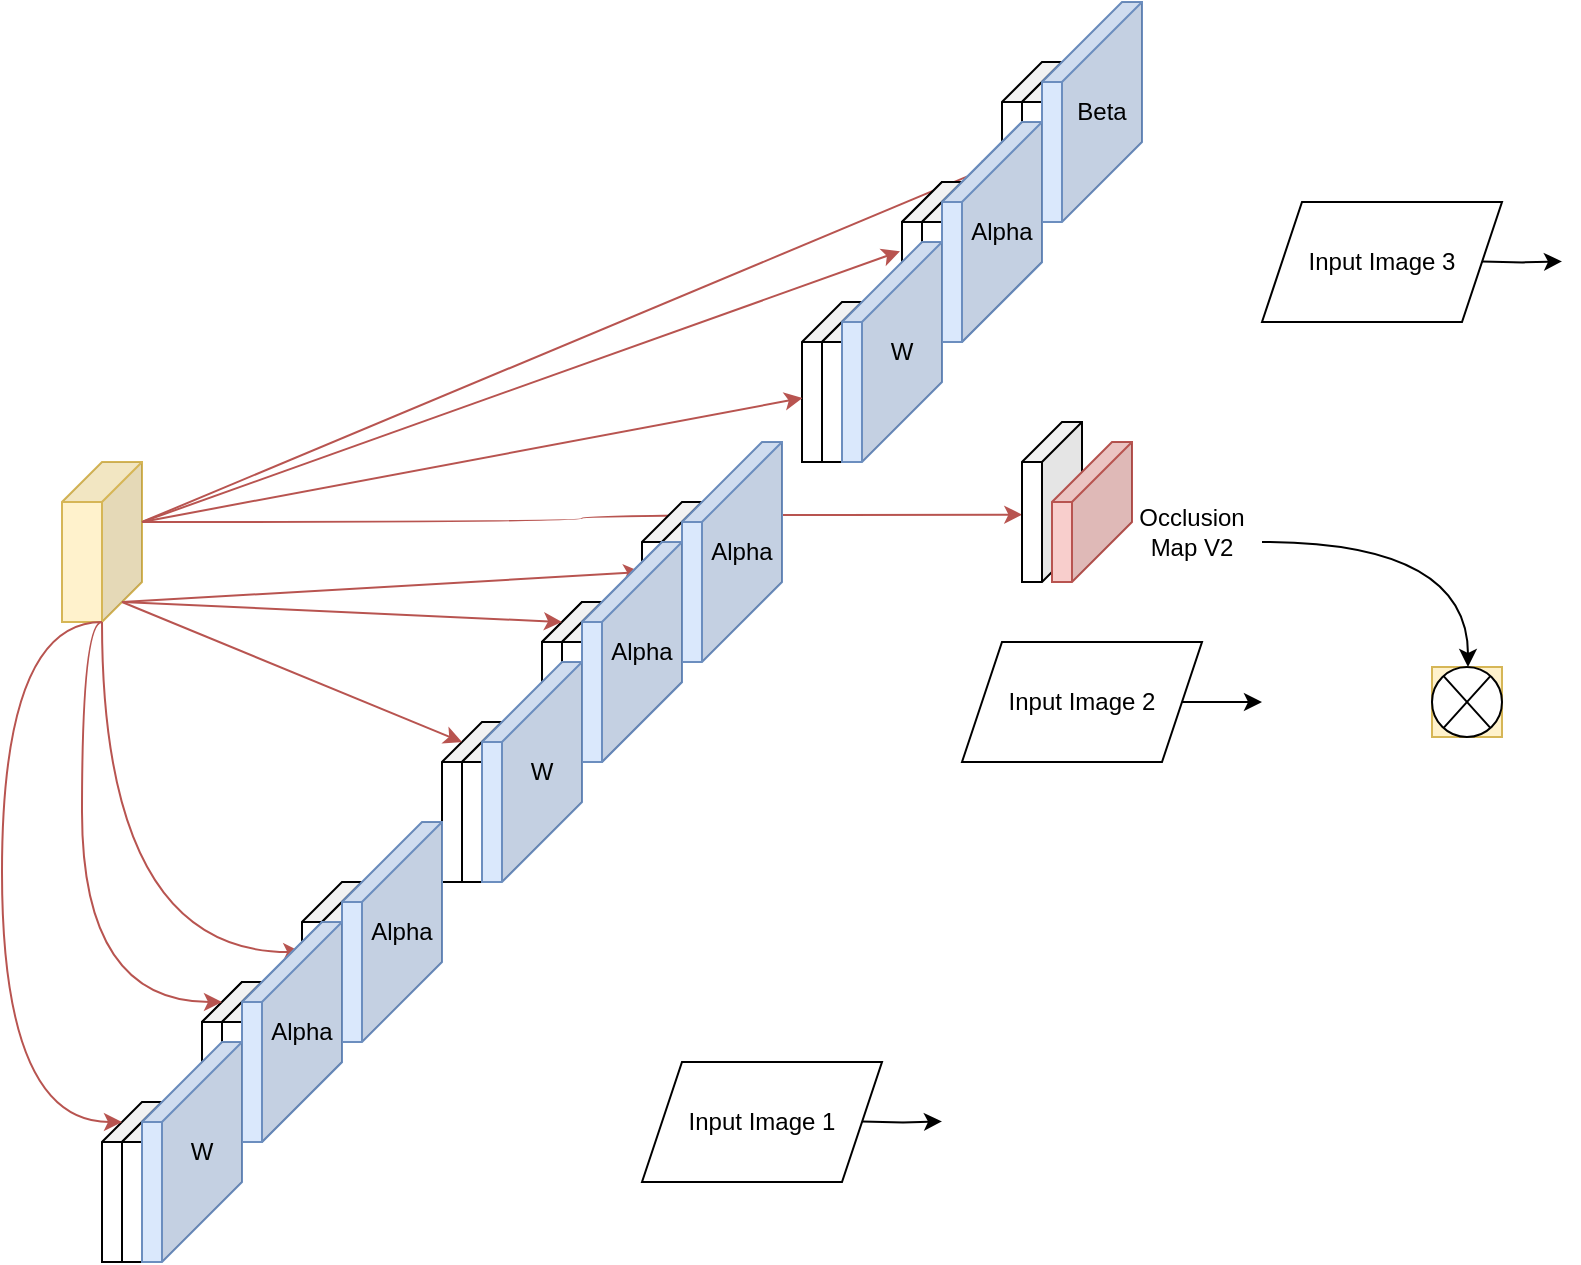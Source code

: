 <mxfile version="22.1.8" type="github">
  <diagram name="Page-1" id="FFOl_XfUAIFha1XQiT5Q">
    <mxGraphModel dx="1186" dy="763" grid="1" gridSize="10" guides="1" tooltips="1" connect="1" arrows="1" fold="1" page="1" pageScale="1" pageWidth="850" pageHeight="1100" math="0" shadow="0">
      <root>
        <mxCell id="0" />
        <mxCell id="1" parent="0" />
        <mxCell id="crxs3H_6sMDH6rDQFt8F-13" value="" style="endArrow=classic;html=1;rounded=0;entryX=0.995;entryY=0.579;entryDx=0;entryDy=0;entryPerimeter=0;fillColor=#f8cecc;strokeColor=#b85450;exitX=0;exitY=0;exitDx=0;exitDy=30;exitPerimeter=0;edgeStyle=orthogonalEdgeStyle;curved=1;" edge="1" parent="1" source="crxs3H_6sMDH6rDQFt8F-1" target="crxs3H_6sMDH6rDQFt8F-10">
          <mxGeometry width="50" height="50" relative="1" as="geometry">
            <mxPoint x="296.9" y="230" as="sourcePoint" />
            <mxPoint x="509.98" y="284.64" as="targetPoint" />
          </mxGeometry>
        </mxCell>
        <mxCell id="crxs3H_6sMDH6rDQFt8F-83" value="" style="endArrow=classic;html=1;rounded=0;exitX=0;exitY=0;exitDx=0;exitDy=30;exitPerimeter=0;entryX=0;entryY=0;entryDx=30.0;entryDy=50;entryPerimeter=0;fillColor=#f8cecc;strokeColor=#b85450;" edge="1" parent="1" source="crxs3H_6sMDH6rDQFt8F-1" target="crxs3H_6sMDH6rDQFt8F-29">
          <mxGeometry width="50" height="50" relative="1" as="geometry">
            <mxPoint x="240" y="210" as="sourcePoint" />
            <mxPoint x="520" y="95" as="targetPoint" />
          </mxGeometry>
        </mxCell>
        <mxCell id="crxs3H_6sMDH6rDQFt8F-76" value="" style="endArrow=classic;html=1;rounded=0;entryX=1.013;entryY=0.438;entryDx=0;entryDy=0;entryPerimeter=0;exitX=0;exitY=0;exitDx=10;exitDy=70;exitPerimeter=0;fillColor=#f8cecc;strokeColor=#b85450;" edge="1" target="crxs3H_6sMDH6rDQFt8F-78" parent="1" source="crxs3H_6sMDH6rDQFt8F-1">
          <mxGeometry width="50" height="50" relative="1" as="geometry">
            <mxPoint x="230" y="240" as="sourcePoint" />
            <mxPoint x="430" y="330" as="targetPoint" />
          </mxGeometry>
        </mxCell>
        <mxCell id="crxs3H_6sMDH6rDQFt8F-71" value="" style="group" vertex="1" connectable="0" parent="1">
          <mxGeometry x="300" y="190" width="320" height="130" as="geometry" />
        </mxCell>
        <mxCell id="crxs3H_6sMDH6rDQFt8F-10" value="" style="shape=cube;whiteSpace=wrap;html=1;boundedLbl=1;backgroundOutline=1;darkOpacity=0.05;darkOpacity2=0.1;flipH=1;" vertex="1" parent="crxs3H_6sMDH6rDQFt8F-71">
          <mxGeometry x="230" y="50" width="30" height="80" as="geometry" />
        </mxCell>
        <mxCell id="crxs3H_6sMDH6rDQFt8F-5" value="" style="shape=cube;whiteSpace=wrap;html=1;boundedLbl=1;backgroundOutline=1;darkOpacity=0.05;darkOpacity2=0.1;flipH=1;fillColor=#f8cecc;strokeColor=#b85450;size=30;" vertex="1" parent="crxs3H_6sMDH6rDQFt8F-71">
          <mxGeometry x="245" y="60" width="40" height="70" as="geometry" />
        </mxCell>
        <mxCell id="crxs3H_6sMDH6rDQFt8F-156" value="Occlusion Map V2" style="text;html=1;strokeColor=none;fillColor=none;align=center;verticalAlign=middle;whiteSpace=wrap;rounded=0;" vertex="1" parent="crxs3H_6sMDH6rDQFt8F-71">
          <mxGeometry x="285" y="90" width="60" height="30" as="geometry" />
        </mxCell>
        <mxCell id="crxs3H_6sMDH6rDQFt8F-50" value="" style="group" vertex="1" connectable="0" parent="1">
          <mxGeometry x="420" y="30" width="180" height="230" as="geometry" />
        </mxCell>
        <mxCell id="crxs3H_6sMDH6rDQFt8F-28" value="" style="group" vertex="1" connectable="0" parent="crxs3H_6sMDH6rDQFt8F-50">
          <mxGeometry x="100" width="70" height="110" as="geometry" />
        </mxCell>
        <mxCell id="crxs3H_6sMDH6rDQFt8F-29" value="" style="shape=cube;whiteSpace=wrap;html=1;boundedLbl=1;backgroundOutline=1;darkOpacity=0.05;darkOpacity2=0.1;flipH=1;" vertex="1" parent="crxs3H_6sMDH6rDQFt8F-28">
          <mxGeometry y="30" width="30" height="80" as="geometry" />
        </mxCell>
        <mxCell id="crxs3H_6sMDH6rDQFt8F-30" value="" style="shape=cube;whiteSpace=wrap;html=1;boundedLbl=1;backgroundOutline=1;darkOpacity=0.05;darkOpacity2=0.1;flipH=1;" vertex="1" parent="crxs3H_6sMDH6rDQFt8F-28">
          <mxGeometry x="10" y="30" width="30" height="80" as="geometry" />
        </mxCell>
        <mxCell id="crxs3H_6sMDH6rDQFt8F-31" value="" style="shape=cube;whiteSpace=wrap;html=1;boundedLbl=1;backgroundOutline=1;darkOpacity=0.05;darkOpacity2=0.1;flipH=1;size=40;fillColor=#dae8fc;strokeColor=#6c8ebf;" vertex="1" parent="crxs3H_6sMDH6rDQFt8F-28">
          <mxGeometry x="20" width="50" height="110" as="geometry" />
        </mxCell>
        <mxCell id="crxs3H_6sMDH6rDQFt8F-47" value="Beta" style="text;html=1;strokeColor=none;fillColor=none;align=center;verticalAlign=middle;whiteSpace=wrap;rounded=0;" vertex="1" parent="crxs3H_6sMDH6rDQFt8F-28">
          <mxGeometry x="30" y="45" width="40" height="20" as="geometry" />
        </mxCell>
        <mxCell id="crxs3H_6sMDH6rDQFt8F-32" value="" style="group" vertex="1" connectable="0" parent="crxs3H_6sMDH6rDQFt8F-50">
          <mxGeometry x="50" y="60" width="80" height="110" as="geometry" />
        </mxCell>
        <mxCell id="crxs3H_6sMDH6rDQFt8F-33" value="" style="shape=cube;whiteSpace=wrap;html=1;boundedLbl=1;backgroundOutline=1;darkOpacity=0.05;darkOpacity2=0.1;flipH=1;" vertex="1" parent="crxs3H_6sMDH6rDQFt8F-32">
          <mxGeometry y="30" width="30" height="80" as="geometry" />
        </mxCell>
        <mxCell id="crxs3H_6sMDH6rDQFt8F-34" value="" style="shape=cube;whiteSpace=wrap;html=1;boundedLbl=1;backgroundOutline=1;darkOpacity=0.05;darkOpacity2=0.1;flipH=1;" vertex="1" parent="crxs3H_6sMDH6rDQFt8F-32">
          <mxGeometry x="10" y="30" width="30" height="80" as="geometry" />
        </mxCell>
        <mxCell id="crxs3H_6sMDH6rDQFt8F-35" value="" style="shape=cube;whiteSpace=wrap;html=1;boundedLbl=1;backgroundOutline=1;darkOpacity=0.05;darkOpacity2=0.1;flipH=1;size=40;fillColor=#dae8fc;strokeColor=#6c8ebf;" vertex="1" parent="crxs3H_6sMDH6rDQFt8F-32">
          <mxGeometry x="20" width="50" height="110" as="geometry" />
        </mxCell>
        <mxCell id="crxs3H_6sMDH6rDQFt8F-42" value="" style="group" vertex="1" connectable="0" parent="crxs3H_6sMDH6rDQFt8F-32">
          <mxGeometry width="80" height="110" as="geometry" />
        </mxCell>
        <mxCell id="crxs3H_6sMDH6rDQFt8F-43" value="" style="shape=cube;whiteSpace=wrap;html=1;boundedLbl=1;backgroundOutline=1;darkOpacity=0.05;darkOpacity2=0.1;flipH=1;" vertex="1" parent="crxs3H_6sMDH6rDQFt8F-42">
          <mxGeometry y="30" width="30" height="80" as="geometry" />
        </mxCell>
        <mxCell id="crxs3H_6sMDH6rDQFt8F-44" value="" style="shape=cube;whiteSpace=wrap;html=1;boundedLbl=1;backgroundOutline=1;darkOpacity=0.05;darkOpacity2=0.1;flipH=1;" vertex="1" parent="crxs3H_6sMDH6rDQFt8F-42">
          <mxGeometry x="10" y="30" width="30" height="80" as="geometry" />
        </mxCell>
        <mxCell id="crxs3H_6sMDH6rDQFt8F-45" value="" style="shape=cube;whiteSpace=wrap;html=1;boundedLbl=1;backgroundOutline=1;darkOpacity=0.05;darkOpacity2=0.1;flipH=1;size=40;fillColor=#dae8fc;strokeColor=#6c8ebf;" vertex="1" parent="crxs3H_6sMDH6rDQFt8F-42">
          <mxGeometry x="20" width="50" height="110" as="geometry" />
        </mxCell>
        <mxCell id="crxs3H_6sMDH6rDQFt8F-46" value="Alpha" style="text;html=1;strokeColor=none;fillColor=none;align=center;verticalAlign=middle;whiteSpace=wrap;rounded=0;" vertex="1" parent="crxs3H_6sMDH6rDQFt8F-42">
          <mxGeometry x="30" y="45" width="40" height="20" as="geometry" />
        </mxCell>
        <mxCell id="crxs3H_6sMDH6rDQFt8F-36" value="" style="group" vertex="1" connectable="0" parent="crxs3H_6sMDH6rDQFt8F-50">
          <mxGeometry y="120" width="80" height="110" as="geometry" />
        </mxCell>
        <mxCell id="crxs3H_6sMDH6rDQFt8F-37" value="" style="shape=cube;whiteSpace=wrap;html=1;boundedLbl=1;backgroundOutline=1;darkOpacity=0.05;darkOpacity2=0.1;flipH=1;" vertex="1" parent="crxs3H_6sMDH6rDQFt8F-36">
          <mxGeometry y="30" width="30" height="80" as="geometry" />
        </mxCell>
        <mxCell id="crxs3H_6sMDH6rDQFt8F-38" value="" style="shape=cube;whiteSpace=wrap;html=1;boundedLbl=1;backgroundOutline=1;darkOpacity=0.05;darkOpacity2=0.1;flipH=1;" vertex="1" parent="crxs3H_6sMDH6rDQFt8F-36">
          <mxGeometry x="10" y="30" width="30" height="80" as="geometry" />
        </mxCell>
        <mxCell id="crxs3H_6sMDH6rDQFt8F-39" value="" style="shape=cube;whiteSpace=wrap;html=1;boundedLbl=1;backgroundOutline=1;darkOpacity=0.05;darkOpacity2=0.1;flipH=1;size=40;fillColor=#dae8fc;strokeColor=#6c8ebf;" vertex="1" parent="crxs3H_6sMDH6rDQFt8F-36">
          <mxGeometry x="20" width="50" height="110" as="geometry" />
        </mxCell>
        <mxCell id="crxs3H_6sMDH6rDQFt8F-40" value="W" style="text;html=1;strokeColor=none;fillColor=none;align=center;verticalAlign=middle;whiteSpace=wrap;rounded=0;" vertex="1" parent="crxs3H_6sMDH6rDQFt8F-36">
          <mxGeometry x="30" y="45" width="40" height="20" as="geometry" />
        </mxCell>
        <mxCell id="crxs3H_6sMDH6rDQFt8F-51" value="" style="group" vertex="1" connectable="0" parent="1">
          <mxGeometry x="240" y="240" width="190" height="230" as="geometry" />
        </mxCell>
        <mxCell id="crxs3H_6sMDH6rDQFt8F-52" value="" style="group" vertex="1" connectable="0" parent="crxs3H_6sMDH6rDQFt8F-51">
          <mxGeometry x="100" width="80" height="120" as="geometry" />
        </mxCell>
        <mxCell id="crxs3H_6sMDH6rDQFt8F-56" value="Beta" style="text;html=1;strokeColor=none;fillColor=none;align=center;verticalAlign=middle;whiteSpace=wrap;rounded=0;" vertex="1" parent="crxs3H_6sMDH6rDQFt8F-52">
          <mxGeometry x="30" y="45" width="40" height="20" as="geometry" />
        </mxCell>
        <mxCell id="crxs3H_6sMDH6rDQFt8F-77" value="" style="group" vertex="1" connectable="0" parent="crxs3H_6sMDH6rDQFt8F-52">
          <mxGeometry y="10" width="80" height="110" as="geometry" />
        </mxCell>
        <mxCell id="crxs3H_6sMDH6rDQFt8F-78" value="" style="shape=cube;whiteSpace=wrap;html=1;boundedLbl=1;backgroundOutline=1;darkOpacity=0.05;darkOpacity2=0.1;flipH=1;" vertex="1" parent="crxs3H_6sMDH6rDQFt8F-77">
          <mxGeometry y="30" width="30" height="80" as="geometry" />
        </mxCell>
        <mxCell id="crxs3H_6sMDH6rDQFt8F-79" value="" style="shape=cube;whiteSpace=wrap;html=1;boundedLbl=1;backgroundOutline=1;darkOpacity=0.05;darkOpacity2=0.1;flipH=1;" vertex="1" parent="crxs3H_6sMDH6rDQFt8F-77">
          <mxGeometry x="10" y="30" width="30" height="80" as="geometry" />
        </mxCell>
        <mxCell id="crxs3H_6sMDH6rDQFt8F-80" value="" style="shape=cube;whiteSpace=wrap;html=1;boundedLbl=1;backgroundOutline=1;darkOpacity=0.05;darkOpacity2=0.1;flipH=1;size=40;fillColor=#dae8fc;strokeColor=#6c8ebf;" vertex="1" parent="crxs3H_6sMDH6rDQFt8F-77">
          <mxGeometry x="20" width="50" height="110" as="geometry" />
        </mxCell>
        <mxCell id="crxs3H_6sMDH6rDQFt8F-81" value="Alpha" style="text;html=1;strokeColor=none;fillColor=none;align=center;verticalAlign=middle;whiteSpace=wrap;rounded=0;" vertex="1" parent="crxs3H_6sMDH6rDQFt8F-77">
          <mxGeometry x="30" y="45" width="40" height="20" as="geometry" />
        </mxCell>
        <mxCell id="crxs3H_6sMDH6rDQFt8F-57" value="" style="group" vertex="1" connectable="0" parent="crxs3H_6sMDH6rDQFt8F-51">
          <mxGeometry x="50" y="60" width="80" height="110" as="geometry" />
        </mxCell>
        <mxCell id="crxs3H_6sMDH6rDQFt8F-58" value="" style="shape=cube;whiteSpace=wrap;html=1;boundedLbl=1;backgroundOutline=1;darkOpacity=0.05;darkOpacity2=0.1;flipH=1;" vertex="1" parent="crxs3H_6sMDH6rDQFt8F-57">
          <mxGeometry y="30" width="30" height="80" as="geometry" />
        </mxCell>
        <mxCell id="crxs3H_6sMDH6rDQFt8F-59" value="" style="shape=cube;whiteSpace=wrap;html=1;boundedLbl=1;backgroundOutline=1;darkOpacity=0.05;darkOpacity2=0.1;flipH=1;" vertex="1" parent="crxs3H_6sMDH6rDQFt8F-57">
          <mxGeometry x="10" y="30" width="30" height="80" as="geometry" />
        </mxCell>
        <mxCell id="crxs3H_6sMDH6rDQFt8F-60" value="" style="shape=cube;whiteSpace=wrap;html=1;boundedLbl=1;backgroundOutline=1;darkOpacity=0.05;darkOpacity2=0.1;flipH=1;size=40;fillColor=#dae8fc;strokeColor=#6c8ebf;" vertex="1" parent="crxs3H_6sMDH6rDQFt8F-57">
          <mxGeometry x="20" width="50" height="110" as="geometry" />
        </mxCell>
        <mxCell id="crxs3H_6sMDH6rDQFt8F-61" value="" style="group" vertex="1" connectable="0" parent="crxs3H_6sMDH6rDQFt8F-57">
          <mxGeometry width="80" height="110" as="geometry" />
        </mxCell>
        <mxCell id="crxs3H_6sMDH6rDQFt8F-62" value="" style="shape=cube;whiteSpace=wrap;html=1;boundedLbl=1;backgroundOutline=1;darkOpacity=0.05;darkOpacity2=0.1;flipH=1;" vertex="1" parent="crxs3H_6sMDH6rDQFt8F-61">
          <mxGeometry y="30" width="30" height="80" as="geometry" />
        </mxCell>
        <mxCell id="crxs3H_6sMDH6rDQFt8F-63" value="" style="shape=cube;whiteSpace=wrap;html=1;boundedLbl=1;backgroundOutline=1;darkOpacity=0.05;darkOpacity2=0.1;flipH=1;" vertex="1" parent="crxs3H_6sMDH6rDQFt8F-61">
          <mxGeometry x="10" y="30" width="30" height="80" as="geometry" />
        </mxCell>
        <mxCell id="crxs3H_6sMDH6rDQFt8F-64" value="" style="shape=cube;whiteSpace=wrap;html=1;boundedLbl=1;backgroundOutline=1;darkOpacity=0.05;darkOpacity2=0.1;flipH=1;size=40;fillColor=#dae8fc;strokeColor=#6c8ebf;" vertex="1" parent="crxs3H_6sMDH6rDQFt8F-61">
          <mxGeometry x="20" width="50" height="110" as="geometry" />
        </mxCell>
        <mxCell id="crxs3H_6sMDH6rDQFt8F-65" value="Alpha" style="text;html=1;strokeColor=none;fillColor=none;align=center;verticalAlign=middle;whiteSpace=wrap;rounded=0;" vertex="1" parent="crxs3H_6sMDH6rDQFt8F-61">
          <mxGeometry x="30" y="45" width="40" height="20" as="geometry" />
        </mxCell>
        <mxCell id="crxs3H_6sMDH6rDQFt8F-66" value="" style="group" vertex="1" connectable="0" parent="crxs3H_6sMDH6rDQFt8F-51">
          <mxGeometry y="120" width="80" height="110" as="geometry" />
        </mxCell>
        <mxCell id="crxs3H_6sMDH6rDQFt8F-67" value="" style="shape=cube;whiteSpace=wrap;html=1;boundedLbl=1;backgroundOutline=1;darkOpacity=0.05;darkOpacity2=0.1;flipH=1;" vertex="1" parent="crxs3H_6sMDH6rDQFt8F-66">
          <mxGeometry y="30" width="30" height="80" as="geometry" />
        </mxCell>
        <mxCell id="crxs3H_6sMDH6rDQFt8F-68" value="" style="shape=cube;whiteSpace=wrap;html=1;boundedLbl=1;backgroundOutline=1;darkOpacity=0.05;darkOpacity2=0.1;flipH=1;" vertex="1" parent="crxs3H_6sMDH6rDQFt8F-66">
          <mxGeometry x="10" y="30" width="30" height="80" as="geometry" />
        </mxCell>
        <mxCell id="crxs3H_6sMDH6rDQFt8F-69" value="" style="shape=cube;whiteSpace=wrap;html=1;boundedLbl=1;backgroundOutline=1;darkOpacity=0.05;darkOpacity2=0.1;flipH=1;size=40;fillColor=#dae8fc;strokeColor=#6c8ebf;" vertex="1" parent="crxs3H_6sMDH6rDQFt8F-66">
          <mxGeometry x="20" width="50" height="110" as="geometry" />
        </mxCell>
        <mxCell id="crxs3H_6sMDH6rDQFt8F-70" value="W" style="text;html=1;strokeColor=none;fillColor=none;align=center;verticalAlign=middle;whiteSpace=wrap;rounded=0;" vertex="1" parent="crxs3H_6sMDH6rDQFt8F-66">
          <mxGeometry x="30" y="45" width="40" height="20" as="geometry" />
        </mxCell>
        <mxCell id="crxs3H_6sMDH6rDQFt8F-1" value="" style="shape=cube;whiteSpace=wrap;html=1;boundedLbl=1;backgroundOutline=1;darkOpacity=0.05;darkOpacity2=0.1;flipH=1;flipV=0;fillColor=#fff2cc;strokeColor=#d6b656;" vertex="1" parent="1">
          <mxGeometry x="50" y="260" width="40" height="80" as="geometry" />
        </mxCell>
        <mxCell id="crxs3H_6sMDH6rDQFt8F-73" value="" style="endArrow=classic;html=1;rounded=0;entryX=0;entryY=0;entryDx=20;entryDy=10;entryPerimeter=0;exitX=0;exitY=0;exitDx=10;exitDy=70;exitPerimeter=0;fillColor=#f8cecc;strokeColor=#b85450;" edge="1" parent="1" source="crxs3H_6sMDH6rDQFt8F-1" target="crxs3H_6sMDH6rDQFt8F-67">
          <mxGeometry width="50" height="50" relative="1" as="geometry">
            <mxPoint x="340" y="240" as="sourcePoint" />
            <mxPoint x="280" y="270" as="targetPoint" />
          </mxGeometry>
        </mxCell>
        <mxCell id="crxs3H_6sMDH6rDQFt8F-75" value="" style="endArrow=classic;html=1;rounded=0;exitX=0;exitY=0;exitDx=10;exitDy=70;exitPerimeter=0;entryX=0;entryY=0;entryDx=20;entryDy=10;entryPerimeter=0;fillColor=#f8cecc;strokeColor=#b85450;" edge="1" parent="1" source="crxs3H_6sMDH6rDQFt8F-1" target="crxs3H_6sMDH6rDQFt8F-62">
          <mxGeometry width="50" height="50" relative="1" as="geometry">
            <mxPoint x="290" y="190" as="sourcePoint" />
            <mxPoint x="340" y="140" as="targetPoint" />
          </mxGeometry>
        </mxCell>
        <mxCell id="crxs3H_6sMDH6rDQFt8F-85" value="" style="endArrow=classic;html=1;rounded=0;exitX=0;exitY=0;exitDx=0;exitDy=30;exitPerimeter=0;entryX=0.992;entryY=0.6;entryDx=0;entryDy=0;entryPerimeter=0;fillColor=#f8cecc;strokeColor=#b85450;" edge="1" parent="1" source="crxs3H_6sMDH6rDQFt8F-1" target="crxs3H_6sMDH6rDQFt8F-37">
          <mxGeometry width="50" height="50" relative="1" as="geometry">
            <mxPoint x="240" y="210" as="sourcePoint" />
            <mxPoint x="400" y="230" as="targetPoint" />
          </mxGeometry>
        </mxCell>
        <mxCell id="crxs3H_6sMDH6rDQFt8F-112" value="" style="endArrow=classic;html=1;rounded=0;entryX=1.013;entryY=0.438;entryDx=0;entryDy=0;entryPerimeter=0;exitX=0;exitY=0;exitDx=20;exitDy=80;exitPerimeter=0;fillColor=#f8cecc;strokeColor=#b85450;edgeStyle=orthogonalEdgeStyle;curved=1;" edge="1" target="crxs3H_6sMDH6rDQFt8F-117" parent="1" source="crxs3H_6sMDH6rDQFt8F-1">
          <mxGeometry width="50" height="50" relative="1" as="geometry">
            <mxPoint x="50" y="430" as="sourcePoint" />
            <mxPoint x="260" y="520" as="targetPoint" />
            <Array as="points">
              <mxPoint x="70" y="505" />
            </Array>
          </mxGeometry>
        </mxCell>
        <mxCell id="crxs3H_6sMDH6rDQFt8F-113" value="" style="group" vertex="1" connectable="0" parent="1">
          <mxGeometry x="70" y="430" width="190" height="230" as="geometry" />
        </mxCell>
        <mxCell id="crxs3H_6sMDH6rDQFt8F-114" value="" style="group" vertex="1" connectable="0" parent="crxs3H_6sMDH6rDQFt8F-113">
          <mxGeometry x="100" width="80" height="120" as="geometry" />
        </mxCell>
        <mxCell id="crxs3H_6sMDH6rDQFt8F-115" value="Beta" style="text;html=1;strokeColor=none;fillColor=none;align=center;verticalAlign=middle;whiteSpace=wrap;rounded=0;" vertex="1" parent="crxs3H_6sMDH6rDQFt8F-114">
          <mxGeometry x="30" y="45" width="40" height="20" as="geometry" />
        </mxCell>
        <mxCell id="crxs3H_6sMDH6rDQFt8F-116" value="" style="group" vertex="1" connectable="0" parent="crxs3H_6sMDH6rDQFt8F-114">
          <mxGeometry y="10" width="80" height="110" as="geometry" />
        </mxCell>
        <mxCell id="crxs3H_6sMDH6rDQFt8F-117" value="" style="shape=cube;whiteSpace=wrap;html=1;boundedLbl=1;backgroundOutline=1;darkOpacity=0.05;darkOpacity2=0.1;flipH=1;" vertex="1" parent="crxs3H_6sMDH6rDQFt8F-116">
          <mxGeometry y="30" width="30" height="80" as="geometry" />
        </mxCell>
        <mxCell id="crxs3H_6sMDH6rDQFt8F-118" value="" style="shape=cube;whiteSpace=wrap;html=1;boundedLbl=1;backgroundOutline=1;darkOpacity=0.05;darkOpacity2=0.1;flipH=1;" vertex="1" parent="crxs3H_6sMDH6rDQFt8F-116">
          <mxGeometry x="10" y="30" width="30" height="80" as="geometry" />
        </mxCell>
        <mxCell id="crxs3H_6sMDH6rDQFt8F-119" value="" style="shape=cube;whiteSpace=wrap;html=1;boundedLbl=1;backgroundOutline=1;darkOpacity=0.05;darkOpacity2=0.1;flipH=1;size=40;fillColor=#dae8fc;strokeColor=#6c8ebf;" vertex="1" parent="crxs3H_6sMDH6rDQFt8F-116">
          <mxGeometry x="20" width="50" height="110" as="geometry" />
        </mxCell>
        <mxCell id="crxs3H_6sMDH6rDQFt8F-120" value="Alpha" style="text;html=1;strokeColor=none;fillColor=none;align=center;verticalAlign=middle;whiteSpace=wrap;rounded=0;" vertex="1" parent="crxs3H_6sMDH6rDQFt8F-116">
          <mxGeometry x="30" y="45" width="40" height="20" as="geometry" />
        </mxCell>
        <mxCell id="crxs3H_6sMDH6rDQFt8F-121" value="" style="group" vertex="1" connectable="0" parent="crxs3H_6sMDH6rDQFt8F-113">
          <mxGeometry x="50" y="60" width="80" height="110" as="geometry" />
        </mxCell>
        <mxCell id="crxs3H_6sMDH6rDQFt8F-122" value="" style="shape=cube;whiteSpace=wrap;html=1;boundedLbl=1;backgroundOutline=1;darkOpacity=0.05;darkOpacity2=0.1;flipH=1;" vertex="1" parent="crxs3H_6sMDH6rDQFt8F-121">
          <mxGeometry y="30" width="30" height="80" as="geometry" />
        </mxCell>
        <mxCell id="crxs3H_6sMDH6rDQFt8F-123" value="" style="shape=cube;whiteSpace=wrap;html=1;boundedLbl=1;backgroundOutline=1;darkOpacity=0.05;darkOpacity2=0.1;flipH=1;" vertex="1" parent="crxs3H_6sMDH6rDQFt8F-121">
          <mxGeometry x="10" y="30" width="30" height="80" as="geometry" />
        </mxCell>
        <mxCell id="crxs3H_6sMDH6rDQFt8F-124" value="" style="shape=cube;whiteSpace=wrap;html=1;boundedLbl=1;backgroundOutline=1;darkOpacity=0.05;darkOpacity2=0.1;flipH=1;size=40;fillColor=#dae8fc;strokeColor=#6c8ebf;" vertex="1" parent="crxs3H_6sMDH6rDQFt8F-121">
          <mxGeometry x="20" width="50" height="110" as="geometry" />
        </mxCell>
        <mxCell id="crxs3H_6sMDH6rDQFt8F-125" value="" style="group" vertex="1" connectable="0" parent="crxs3H_6sMDH6rDQFt8F-121">
          <mxGeometry width="80" height="110" as="geometry" />
        </mxCell>
        <mxCell id="crxs3H_6sMDH6rDQFt8F-126" value="" style="shape=cube;whiteSpace=wrap;html=1;boundedLbl=1;backgroundOutline=1;darkOpacity=0.05;darkOpacity2=0.1;flipH=1;" vertex="1" parent="crxs3H_6sMDH6rDQFt8F-125">
          <mxGeometry y="30" width="30" height="80" as="geometry" />
        </mxCell>
        <mxCell id="crxs3H_6sMDH6rDQFt8F-127" value="" style="shape=cube;whiteSpace=wrap;html=1;boundedLbl=1;backgroundOutline=1;darkOpacity=0.05;darkOpacity2=0.1;flipH=1;" vertex="1" parent="crxs3H_6sMDH6rDQFt8F-125">
          <mxGeometry x="10" y="30" width="30" height="80" as="geometry" />
        </mxCell>
        <mxCell id="crxs3H_6sMDH6rDQFt8F-128" value="" style="shape=cube;whiteSpace=wrap;html=1;boundedLbl=1;backgroundOutline=1;darkOpacity=0.05;darkOpacity2=0.1;flipH=1;size=40;fillColor=#dae8fc;strokeColor=#6c8ebf;" vertex="1" parent="crxs3H_6sMDH6rDQFt8F-125">
          <mxGeometry x="20" width="50" height="110" as="geometry" />
        </mxCell>
        <mxCell id="crxs3H_6sMDH6rDQFt8F-129" value="Alpha" style="text;html=1;strokeColor=none;fillColor=none;align=center;verticalAlign=middle;whiteSpace=wrap;rounded=0;" vertex="1" parent="crxs3H_6sMDH6rDQFt8F-125">
          <mxGeometry x="30" y="45" width="40" height="20" as="geometry" />
        </mxCell>
        <mxCell id="crxs3H_6sMDH6rDQFt8F-130" value="" style="group" vertex="1" connectable="0" parent="crxs3H_6sMDH6rDQFt8F-113">
          <mxGeometry y="120" width="80" height="110" as="geometry" />
        </mxCell>
        <mxCell id="crxs3H_6sMDH6rDQFt8F-131" value="" style="shape=cube;whiteSpace=wrap;html=1;boundedLbl=1;backgroundOutline=1;darkOpacity=0.05;darkOpacity2=0.1;flipH=1;" vertex="1" parent="crxs3H_6sMDH6rDQFt8F-130">
          <mxGeometry y="30" width="30" height="80" as="geometry" />
        </mxCell>
        <mxCell id="crxs3H_6sMDH6rDQFt8F-132" value="" style="shape=cube;whiteSpace=wrap;html=1;boundedLbl=1;backgroundOutline=1;darkOpacity=0.05;darkOpacity2=0.1;flipH=1;" vertex="1" parent="crxs3H_6sMDH6rDQFt8F-130">
          <mxGeometry x="10" y="30" width="30" height="80" as="geometry" />
        </mxCell>
        <mxCell id="crxs3H_6sMDH6rDQFt8F-133" value="" style="shape=cube;whiteSpace=wrap;html=1;boundedLbl=1;backgroundOutline=1;darkOpacity=0.05;darkOpacity2=0.1;flipH=1;size=40;fillColor=#dae8fc;strokeColor=#6c8ebf;" vertex="1" parent="crxs3H_6sMDH6rDQFt8F-130">
          <mxGeometry x="20" width="50" height="110" as="geometry" />
        </mxCell>
        <mxCell id="crxs3H_6sMDH6rDQFt8F-134" value="W" style="text;html=1;strokeColor=none;fillColor=none;align=center;verticalAlign=middle;whiteSpace=wrap;rounded=0;" vertex="1" parent="crxs3H_6sMDH6rDQFt8F-130">
          <mxGeometry x="30" y="45" width="40" height="20" as="geometry" />
        </mxCell>
        <mxCell id="crxs3H_6sMDH6rDQFt8F-135" value="" style="endArrow=classic;html=1;rounded=0;entryX=0;entryY=0;entryDx=20;entryDy=10;entryPerimeter=0;exitX=0;exitY=0;exitDx=20;exitDy=80;exitPerimeter=0;fillColor=#f8cecc;strokeColor=#b85450;edgeStyle=orthogonalEdgeStyle;curved=1;" edge="1" target="crxs3H_6sMDH6rDQFt8F-131" parent="1" source="crxs3H_6sMDH6rDQFt8F-1">
          <mxGeometry width="50" height="50" relative="1" as="geometry">
            <mxPoint x="50" y="430" as="sourcePoint" />
            <mxPoint x="110" y="460" as="targetPoint" />
            <Array as="points">
              <mxPoint x="20" y="340" />
              <mxPoint x="20" y="590" />
            </Array>
          </mxGeometry>
        </mxCell>
        <mxCell id="crxs3H_6sMDH6rDQFt8F-136" value="" style="endArrow=classic;html=1;rounded=0;exitX=0;exitY=0;exitDx=20;exitDy=80;exitPerimeter=0;entryX=0;entryY=0;entryDx=20;entryDy=10;entryPerimeter=0;fillColor=#f8cecc;strokeColor=#b85450;edgeStyle=orthogonalEdgeStyle;curved=1;" edge="1" target="crxs3H_6sMDH6rDQFt8F-126" parent="1" source="crxs3H_6sMDH6rDQFt8F-1">
          <mxGeometry width="50" height="50" relative="1" as="geometry">
            <mxPoint x="50" y="430" as="sourcePoint" />
            <mxPoint x="170" y="330" as="targetPoint" />
            <Array as="points">
              <mxPoint x="60" y="340" />
              <mxPoint x="60" y="530" />
            </Array>
          </mxGeometry>
        </mxCell>
        <mxCell id="crxs3H_6sMDH6rDQFt8F-84" value="" style="endArrow=classic;html=1;rounded=0;entryX=1.034;entryY=0.433;entryDx=0;entryDy=0;entryPerimeter=0;fillColor=#f8cecc;strokeColor=#b85450;exitX=0;exitY=0;exitDx=0;exitDy=30;exitPerimeter=0;" edge="1" parent="1" source="crxs3H_6sMDH6rDQFt8F-1" target="crxs3H_6sMDH6rDQFt8F-43">
          <mxGeometry width="50" height="50" relative="1" as="geometry">
            <mxPoint x="140" y="300" as="sourcePoint" />
            <mxPoint x="469.19" y="150.97" as="targetPoint" />
          </mxGeometry>
        </mxCell>
        <mxCell id="crxs3H_6sMDH6rDQFt8F-142" value="Input Image 1" style="shape=parallelogram;perimeter=parallelogramPerimeter;whiteSpace=wrap;html=1;fixedSize=1;" vertex="1" parent="1">
          <mxGeometry x="340" y="560" width="120" height="60" as="geometry" />
        </mxCell>
        <mxCell id="crxs3H_6sMDH6rDQFt8F-145" style="edgeStyle=orthogonalEdgeStyle;rounded=0;orthogonalLoop=1;jettySize=auto;html=1;" edge="1" parent="1" source="crxs3H_6sMDH6rDQFt8F-143">
          <mxGeometry relative="1" as="geometry">
            <mxPoint x="650" y="380" as="targetPoint" />
          </mxGeometry>
        </mxCell>
        <mxCell id="crxs3H_6sMDH6rDQFt8F-143" value="Input Image 2" style="shape=parallelogram;perimeter=parallelogramPerimeter;whiteSpace=wrap;html=1;fixedSize=1;" vertex="1" parent="1">
          <mxGeometry x="500" y="350" width="120" height="60" as="geometry" />
        </mxCell>
        <mxCell id="crxs3H_6sMDH6rDQFt8F-144" value="Input Image 3" style="shape=parallelogram;perimeter=parallelogramPerimeter;whiteSpace=wrap;html=1;fixedSize=1;" vertex="1" parent="1">
          <mxGeometry x="650" y="130" width="120" height="60" as="geometry" />
        </mxCell>
        <mxCell id="crxs3H_6sMDH6rDQFt8F-151" style="edgeStyle=orthogonalEdgeStyle;rounded=0;orthogonalLoop=1;jettySize=auto;html=1;" edge="1" parent="1">
          <mxGeometry relative="1" as="geometry">
            <mxPoint x="490" y="589.71" as="targetPoint" />
            <mxPoint x="450" y="589.71" as="sourcePoint" />
          </mxGeometry>
        </mxCell>
        <mxCell id="crxs3H_6sMDH6rDQFt8F-153" style="edgeStyle=orthogonalEdgeStyle;rounded=0;orthogonalLoop=1;jettySize=auto;html=1;" edge="1" parent="1">
          <mxGeometry relative="1" as="geometry">
            <mxPoint x="800" y="159.71" as="targetPoint" />
            <mxPoint x="760" y="159.71" as="sourcePoint" />
          </mxGeometry>
        </mxCell>
        <mxCell id="crxs3H_6sMDH6rDQFt8F-157" value="" style="curved=1;endArrow=classic;html=1;rounded=0;edgeStyle=orthogonalEdgeStyle;entryX=0.5;entryY=0;entryDx=0;entryDy=0;" edge="1" parent="1" target="crxs3H_6sMDH6rDQFt8F-146">
          <mxGeometry width="50" height="50" relative="1" as="geometry">
            <mxPoint x="650" y="300" as="sourcePoint" />
            <mxPoint x="750" y="360" as="targetPoint" />
            <Array as="points">
              <mxPoint x="753" y="300" />
              <mxPoint x="753" y="363" />
            </Array>
          </mxGeometry>
        </mxCell>
        <mxCell id="crxs3H_6sMDH6rDQFt8F-159" value="" style="group;fillColor=#fff2cc;strokeColor=#d6b656;" vertex="1" connectable="0" parent="1">
          <mxGeometry x="735" y="362.5" width="35" height="35" as="geometry" />
        </mxCell>
        <mxCell id="crxs3H_6sMDH6rDQFt8F-146" value="" style="ellipse;whiteSpace=wrap;html=1;aspect=fixed;" vertex="1" parent="crxs3H_6sMDH6rDQFt8F-159">
          <mxGeometry width="35" height="35" as="geometry" />
        </mxCell>
        <mxCell id="crxs3H_6sMDH6rDQFt8F-158" value="" style="shape=mxgraph.sysml.x;" vertex="1" parent="crxs3H_6sMDH6rDQFt8F-159">
          <mxGeometry x="5.94" y="4.68" width="23.12" height="25.63" as="geometry" />
        </mxCell>
      </root>
    </mxGraphModel>
  </diagram>
</mxfile>
